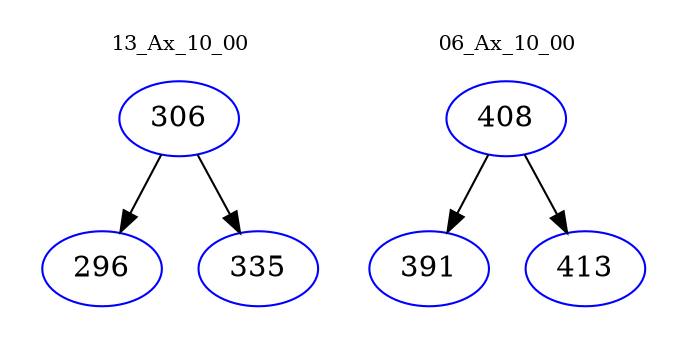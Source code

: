 digraph{
subgraph cluster_0 {
color = white
label = "13_Ax_10_00";
fontsize=10;
T0_306 [label="306", color="blue"]
T0_306 -> T0_296 [color="black"]
T0_296 [label="296", color="blue"]
T0_306 -> T0_335 [color="black"]
T0_335 [label="335", color="blue"]
}
subgraph cluster_1 {
color = white
label = "06_Ax_10_00";
fontsize=10;
T1_408 [label="408", color="blue"]
T1_408 -> T1_391 [color="black"]
T1_391 [label="391", color="blue"]
T1_408 -> T1_413 [color="black"]
T1_413 [label="413", color="blue"]
}
}
